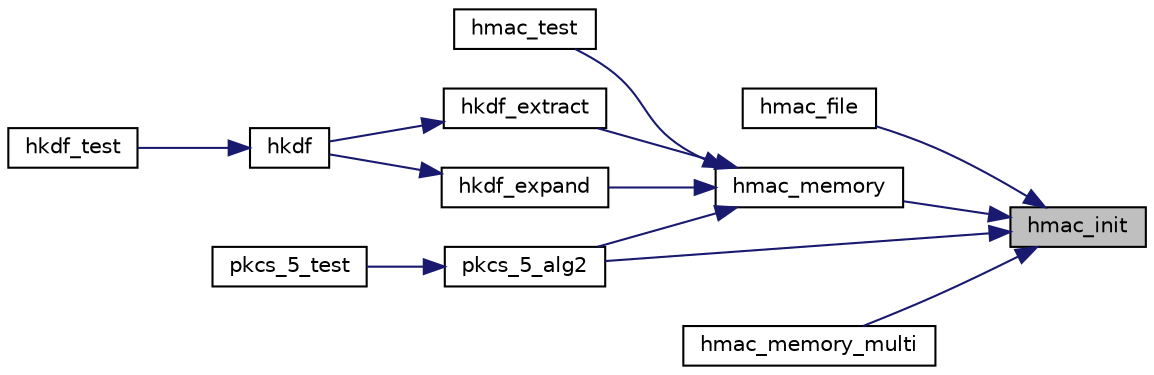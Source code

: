 digraph "hmac_init"
{
 // LATEX_PDF_SIZE
  edge [fontname="Helvetica",fontsize="10",labelfontname="Helvetica",labelfontsize="10"];
  node [fontname="Helvetica",fontsize="10",shape=record];
  rankdir="RL";
  Node9 [label="hmac_init",height=0.2,width=0.4,color="black", fillcolor="grey75", style="filled", fontcolor="black",tooltip="Initialize an HMAC context."];
  Node9 -> Node10 [dir="back",color="midnightblue",fontsize="10",style="solid"];
  Node10 [label="hmac_file",height=0.2,width=0.4,color="black", fillcolor="white", style="filled",URL="$hmac__file_8c.html#a61c2b2aeca9a287224c20e7fceff11cd",tooltip="HMAC a file."];
  Node9 -> Node11 [dir="back",color="midnightblue",fontsize="10",style="solid"];
  Node11 [label="hmac_memory",height=0.2,width=0.4,color="black", fillcolor="white", style="filled",URL="$hmac__memory_8c.html#a6bf2dff4537e6332dec46266a9db7580",tooltip="HMAC a block of memory to produce the authentication tag."];
  Node11 -> Node12 [dir="back",color="midnightblue",fontsize="10",style="solid"];
  Node12 [label="hmac_test",height=0.2,width=0.4,color="black", fillcolor="white", style="filled",URL="$hmac__test_8c.html#af43c4e10ec1984cf428cf69cd3184e53",tooltip="HMAC self-test."];
  Node11 -> Node13 [dir="back",color="midnightblue",fontsize="10",style="solid"];
  Node13 [label="hkdf_extract",height=0.2,width=0.4,color="black", fillcolor="white", style="filled",URL="$hkdf_8c.html#a6af77e2823d3b6e691098963b07ea26a",tooltip=" "];
  Node13 -> Node14 [dir="back",color="midnightblue",fontsize="10",style="solid"];
  Node14 [label="hkdf",height=0.2,width=0.4,color="black", fillcolor="white", style="filled",URL="$hkdf_8c.html#ac79c8ae04bc15c69e9704277e38d22be",tooltip=" "];
  Node14 -> Node15 [dir="back",color="midnightblue",fontsize="10",style="solid"];
  Node15 [label="hkdf_test",height=0.2,width=0.4,color="black", fillcolor="white", style="filled",URL="$hkdf__test_8c.html#a373d92dae833619c1fccb018f21357dd",tooltip="LTC_HKDF self-test."];
  Node11 -> Node16 [dir="back",color="midnightblue",fontsize="10",style="solid"];
  Node16 [label="hkdf_expand",height=0.2,width=0.4,color="black", fillcolor="white", style="filled",URL="$hkdf_8c.html#a1fa3c2a1e44fc629a059ae5c61cc0197",tooltip=" "];
  Node16 -> Node14 [dir="back",color="midnightblue",fontsize="10",style="solid"];
  Node11 -> Node17 [dir="back",color="midnightblue",fontsize="10",style="solid"];
  Node17 [label="pkcs_5_alg2",height=0.2,width=0.4,color="black", fillcolor="white", style="filled",URL="$pkcs__5__2_8c.html#a738b05376774b9a5b311a59ec73966f0",tooltip="Execute PKCS #5 v2."];
  Node17 -> Node18 [dir="back",color="midnightblue",fontsize="10",style="solid"];
  Node18 [label="pkcs_5_test",height=0.2,width=0.4,color="black", fillcolor="white", style="filled",URL="$pkcs__5__test_8c.html#a1a78c0bca3595115dd9272c2026b607e",tooltip="PKCS #5 self-test."];
  Node9 -> Node19 [dir="back",color="midnightblue",fontsize="10",style="solid"];
  Node19 [label="hmac_memory_multi",height=0.2,width=0.4,color="black", fillcolor="white", style="filled",URL="$hmac__memory__multi_8c.html#a42b0c424c7e01653550dc7d9ac3bb4b9",tooltip="HMAC multiple blocks of memory to produce the authentication tag."];
  Node9 -> Node17 [dir="back",color="midnightblue",fontsize="10",style="solid"];
}
